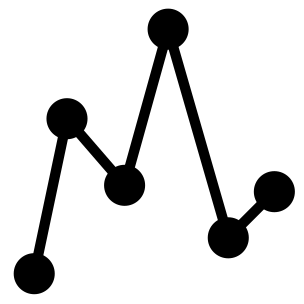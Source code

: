 <?xml version="1.0" encoding="UTF-8"?>
<dia:diagram xmlns:dia="http://www.lysator.liu.se/~alla/dia/">
  <dia:layer name="Background" visible="true" active="true">
    <dia:object type="Standard - Box" version="0" id="O0">
      <dia:attribute name="obj_pos">
        <dia:point val="2.386,3.994"/>
      </dia:attribute>
      <dia:attribute name="obj_bb">
        <dia:rectangle val="2.386,3.994;8.29,9.897"/>
      </dia:attribute>
      <dia:attribute name="elem_corner">
        <dia:point val="2.386,3.994"/>
      </dia:attribute>
      <dia:attribute name="elem_width">
        <dia:real val="5.904"/>
      </dia:attribute>
      <dia:attribute name="elem_height">
        <dia:real val="5.904"/>
      </dia:attribute>
      <dia:attribute name="border_width">
        <dia:real val="1.175e-38"/>
      </dia:attribute>
      <dia:attribute name="border_color">
        <dia:color val="#ffffff"/>
      </dia:attribute>
      <dia:attribute name="show_background">
        <dia:boolean val="true"/>
      </dia:attribute>
      <dia:attribute name="corner_radius">
        <dia:real val="0.5"/>
      </dia:attribute>
      <dia:attribute name="aspect">
        <dia:enum val="2"/>
      </dia:attribute>
    </dia:object>
    <dia:object type="Standard - Ellipse" version="0" id="O1">
      <dia:attribute name="obj_pos">
        <dia:point val="5.299,4.193"/>
      </dia:attribute>
      <dia:attribute name="obj_bb">
        <dia:rectangle val="5.249,4.143;6.051,4.945"/>
      </dia:attribute>
      <dia:attribute name="elem_corner">
        <dia:point val="5.299,4.193"/>
      </dia:attribute>
      <dia:attribute name="elem_width">
        <dia:real val="0.702"/>
      </dia:attribute>
      <dia:attribute name="elem_height">
        <dia:real val="0.702"/>
      </dia:attribute>
      <dia:attribute name="border_width">
        <dia:real val="0.1"/>
      </dia:attribute>
      <dia:attribute name="inner_color">
        <dia:color val="#000000"/>
      </dia:attribute>
      <dia:attribute name="aspect">
        <dia:enum val="2"/>
      </dia:attribute>
    </dia:object>
    <dia:object type="Standard - PolyLine" version="0" id="O2">
      <dia:attribute name="obj_pos">
        <dia:point val="3.035,9.32"/>
      </dia:attribute>
      <dia:attribute name="obj_bb">
        <dia:rectangle val="2.958,4.177;7.724,9.242"/>
      </dia:attribute>
      <dia:attribute name="poly_points">
        <dia:point val="3.035,9.32"/>
        <dia:point val="3.675,6.293"/>
        <dia:point val="4.8,7.594"/>
        <dia:point val="5.65,4.544"/>
        <dia:point val="6.825,8.619"/>
        <dia:point val="7.725,7.718"/>
      </dia:attribute>
      <dia:attribute name="line_width">
        <dia:real val="0.2"/>
      </dia:attribute>
      <dia:attribute name="absolute_start_gap">
        <dia:real val="-0.2"/>
      </dia:attribute>
      <dia:attribute name="absolute_end_gap">
        <dia:real val="-0.2"/>
      </dia:attribute>
      <dia:connections>
        <dia:connection handle="0" to="O5" connection="8"/>
        <dia:connection handle="1" to="O3" connection="8"/>
        <dia:connection handle="2" to="O7" connection="8"/>
        <dia:connection handle="3" to="O1" connection="8"/>
        <dia:connection handle="4" to="O4" connection="8"/>
        <dia:connection handle="5" to="O6" connection="8"/>
      </dia:connections>
    </dia:object>
    <dia:object type="Standard - Ellipse" version="0" id="O3">
      <dia:attribute name="obj_pos">
        <dia:point val="3.324,5.942"/>
      </dia:attribute>
      <dia:attribute name="obj_bb">
        <dia:rectangle val="3.274,5.892;4.076,6.694"/>
      </dia:attribute>
      <dia:attribute name="elem_corner">
        <dia:point val="3.324,5.942"/>
      </dia:attribute>
      <dia:attribute name="elem_width">
        <dia:real val="0.702"/>
      </dia:attribute>
      <dia:attribute name="elem_height">
        <dia:real val="0.702"/>
      </dia:attribute>
      <dia:attribute name="border_width">
        <dia:real val="0.1"/>
      </dia:attribute>
      <dia:attribute name="inner_color">
        <dia:color val="#000000"/>
      </dia:attribute>
      <dia:attribute name="aspect">
        <dia:enum val="2"/>
      </dia:attribute>
    </dia:object>
    <dia:object type="Standard - Ellipse" version="0" id="O4">
      <dia:attribute name="obj_pos">
        <dia:point val="6.474,8.268"/>
      </dia:attribute>
      <dia:attribute name="obj_bb">
        <dia:rectangle val="6.424,8.218;7.226,9.02"/>
      </dia:attribute>
      <dia:attribute name="elem_corner">
        <dia:point val="6.474,8.268"/>
      </dia:attribute>
      <dia:attribute name="elem_width">
        <dia:real val="0.702"/>
      </dia:attribute>
      <dia:attribute name="elem_height">
        <dia:real val="0.702"/>
      </dia:attribute>
      <dia:attribute name="border_width">
        <dia:real val="0.1"/>
      </dia:attribute>
      <dia:attribute name="inner_color">
        <dia:color val="#000000"/>
      </dia:attribute>
      <dia:attribute name="aspect">
        <dia:enum val="2"/>
      </dia:attribute>
    </dia:object>
    <dia:object type="Standard - Ellipse" version="0" id="O5">
      <dia:attribute name="obj_pos">
        <dia:point val="2.684,8.969"/>
      </dia:attribute>
      <dia:attribute name="obj_bb">
        <dia:rectangle val="2.634,8.919;3.436,9.721"/>
      </dia:attribute>
      <dia:attribute name="elem_corner">
        <dia:point val="2.684,8.969"/>
      </dia:attribute>
      <dia:attribute name="elem_width">
        <dia:real val="0.702"/>
      </dia:attribute>
      <dia:attribute name="elem_height">
        <dia:real val="0.702"/>
      </dia:attribute>
      <dia:attribute name="border_width">
        <dia:real val="0.1"/>
      </dia:attribute>
      <dia:attribute name="inner_color">
        <dia:color val="#000000"/>
      </dia:attribute>
      <dia:attribute name="aspect">
        <dia:enum val="2"/>
      </dia:attribute>
    </dia:object>
    <dia:object type="Standard - Ellipse" version="0" id="O6">
      <dia:attribute name="obj_pos">
        <dia:point val="7.374,7.367"/>
      </dia:attribute>
      <dia:attribute name="obj_bb">
        <dia:rectangle val="7.324,7.317;8.126,8.119"/>
      </dia:attribute>
      <dia:attribute name="elem_corner">
        <dia:point val="7.374,7.367"/>
      </dia:attribute>
      <dia:attribute name="elem_width">
        <dia:real val="0.702"/>
      </dia:attribute>
      <dia:attribute name="elem_height">
        <dia:real val="0.702"/>
      </dia:attribute>
      <dia:attribute name="border_width">
        <dia:real val="0.1"/>
      </dia:attribute>
      <dia:attribute name="inner_color">
        <dia:color val="#000000"/>
      </dia:attribute>
      <dia:attribute name="aspect">
        <dia:enum val="2"/>
      </dia:attribute>
    </dia:object>
    <dia:object type="Standard - Ellipse" version="0" id="O7">
      <dia:attribute name="obj_pos">
        <dia:point val="4.449,7.243"/>
      </dia:attribute>
      <dia:attribute name="obj_bb">
        <dia:rectangle val="4.399,7.193;5.201,7.995"/>
      </dia:attribute>
      <dia:attribute name="elem_corner">
        <dia:point val="4.449,7.243"/>
      </dia:attribute>
      <dia:attribute name="elem_width">
        <dia:real val="0.702"/>
      </dia:attribute>
      <dia:attribute name="elem_height">
        <dia:real val="0.702"/>
      </dia:attribute>
      <dia:attribute name="border_width">
        <dia:real val="0.1"/>
      </dia:attribute>
      <dia:attribute name="inner_color">
        <dia:color val="#000000"/>
      </dia:attribute>
      <dia:attribute name="aspect">
        <dia:enum val="2"/>
      </dia:attribute>
    </dia:object>
  </dia:layer>
</dia:diagram>

